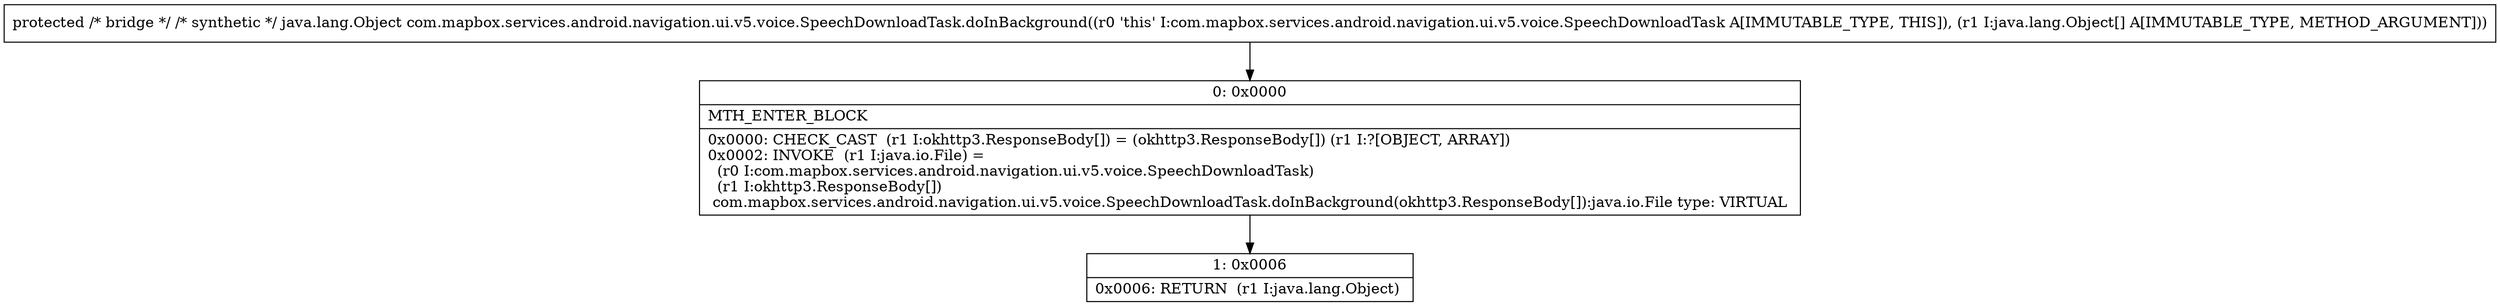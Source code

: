 digraph "CFG forcom.mapbox.services.android.navigation.ui.v5.voice.SpeechDownloadTask.doInBackground([Ljava\/lang\/Object;)Ljava\/lang\/Object;" {
Node_0 [shape=record,label="{0\:\ 0x0000|MTH_ENTER_BLOCK\l|0x0000: CHECK_CAST  (r1 I:okhttp3.ResponseBody[]) = (okhttp3.ResponseBody[]) (r1 I:?[OBJECT, ARRAY]) \l0x0002: INVOKE  (r1 I:java.io.File) = \l  (r0 I:com.mapbox.services.android.navigation.ui.v5.voice.SpeechDownloadTask)\l  (r1 I:okhttp3.ResponseBody[])\l com.mapbox.services.android.navigation.ui.v5.voice.SpeechDownloadTask.doInBackground(okhttp3.ResponseBody[]):java.io.File type: VIRTUAL \l}"];
Node_1 [shape=record,label="{1\:\ 0x0006|0x0006: RETURN  (r1 I:java.lang.Object) \l}"];
MethodNode[shape=record,label="{protected \/* bridge *\/ \/* synthetic *\/ java.lang.Object com.mapbox.services.android.navigation.ui.v5.voice.SpeechDownloadTask.doInBackground((r0 'this' I:com.mapbox.services.android.navigation.ui.v5.voice.SpeechDownloadTask A[IMMUTABLE_TYPE, THIS]), (r1 I:java.lang.Object[] A[IMMUTABLE_TYPE, METHOD_ARGUMENT])) }"];
MethodNode -> Node_0;
Node_0 -> Node_1;
}

